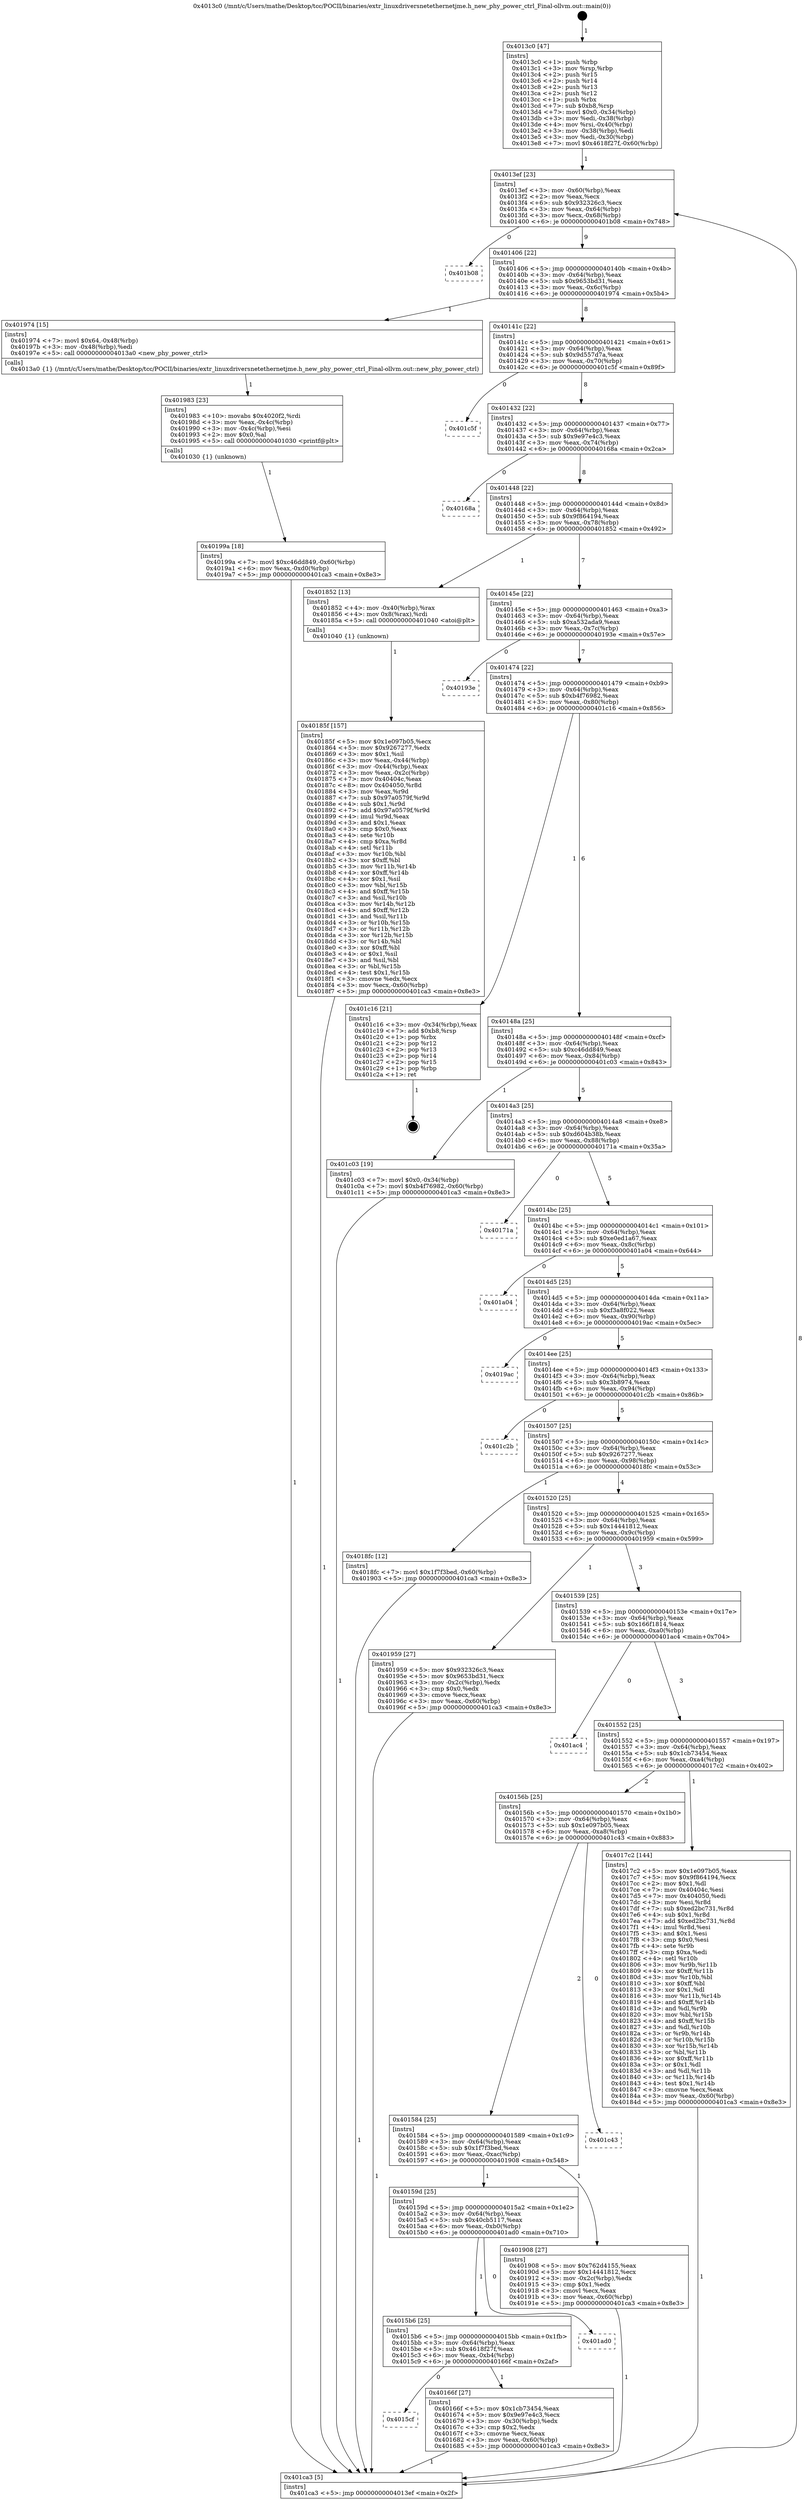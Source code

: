 digraph "0x4013c0" {
  label = "0x4013c0 (/mnt/c/Users/mathe/Desktop/tcc/POCII/binaries/extr_linuxdriversnetethernetjme.h_new_phy_power_ctrl_Final-ollvm.out::main(0))"
  labelloc = "t"
  node[shape=record]

  Entry [label="",width=0.3,height=0.3,shape=circle,fillcolor=black,style=filled]
  "0x4013ef" [label="{
     0x4013ef [23]\l
     | [instrs]\l
     &nbsp;&nbsp;0x4013ef \<+3\>: mov -0x60(%rbp),%eax\l
     &nbsp;&nbsp;0x4013f2 \<+2\>: mov %eax,%ecx\l
     &nbsp;&nbsp;0x4013f4 \<+6\>: sub $0x932326c3,%ecx\l
     &nbsp;&nbsp;0x4013fa \<+3\>: mov %eax,-0x64(%rbp)\l
     &nbsp;&nbsp;0x4013fd \<+3\>: mov %ecx,-0x68(%rbp)\l
     &nbsp;&nbsp;0x401400 \<+6\>: je 0000000000401b08 \<main+0x748\>\l
  }"]
  "0x401b08" [label="{
     0x401b08\l
  }", style=dashed]
  "0x401406" [label="{
     0x401406 [22]\l
     | [instrs]\l
     &nbsp;&nbsp;0x401406 \<+5\>: jmp 000000000040140b \<main+0x4b\>\l
     &nbsp;&nbsp;0x40140b \<+3\>: mov -0x64(%rbp),%eax\l
     &nbsp;&nbsp;0x40140e \<+5\>: sub $0x9653bd31,%eax\l
     &nbsp;&nbsp;0x401413 \<+3\>: mov %eax,-0x6c(%rbp)\l
     &nbsp;&nbsp;0x401416 \<+6\>: je 0000000000401974 \<main+0x5b4\>\l
  }"]
  Exit [label="",width=0.3,height=0.3,shape=circle,fillcolor=black,style=filled,peripheries=2]
  "0x401974" [label="{
     0x401974 [15]\l
     | [instrs]\l
     &nbsp;&nbsp;0x401974 \<+7\>: movl $0x64,-0x48(%rbp)\l
     &nbsp;&nbsp;0x40197b \<+3\>: mov -0x48(%rbp),%edi\l
     &nbsp;&nbsp;0x40197e \<+5\>: call 00000000004013a0 \<new_phy_power_ctrl\>\l
     | [calls]\l
     &nbsp;&nbsp;0x4013a0 \{1\} (/mnt/c/Users/mathe/Desktop/tcc/POCII/binaries/extr_linuxdriversnetethernetjme.h_new_phy_power_ctrl_Final-ollvm.out::new_phy_power_ctrl)\l
  }"]
  "0x40141c" [label="{
     0x40141c [22]\l
     | [instrs]\l
     &nbsp;&nbsp;0x40141c \<+5\>: jmp 0000000000401421 \<main+0x61\>\l
     &nbsp;&nbsp;0x401421 \<+3\>: mov -0x64(%rbp),%eax\l
     &nbsp;&nbsp;0x401424 \<+5\>: sub $0x9d557d7a,%eax\l
     &nbsp;&nbsp;0x401429 \<+3\>: mov %eax,-0x70(%rbp)\l
     &nbsp;&nbsp;0x40142c \<+6\>: je 0000000000401c5f \<main+0x89f\>\l
  }"]
  "0x40199a" [label="{
     0x40199a [18]\l
     | [instrs]\l
     &nbsp;&nbsp;0x40199a \<+7\>: movl $0xc46dd849,-0x60(%rbp)\l
     &nbsp;&nbsp;0x4019a1 \<+6\>: mov %eax,-0xd0(%rbp)\l
     &nbsp;&nbsp;0x4019a7 \<+5\>: jmp 0000000000401ca3 \<main+0x8e3\>\l
  }"]
  "0x401c5f" [label="{
     0x401c5f\l
  }", style=dashed]
  "0x401432" [label="{
     0x401432 [22]\l
     | [instrs]\l
     &nbsp;&nbsp;0x401432 \<+5\>: jmp 0000000000401437 \<main+0x77\>\l
     &nbsp;&nbsp;0x401437 \<+3\>: mov -0x64(%rbp),%eax\l
     &nbsp;&nbsp;0x40143a \<+5\>: sub $0x9e97e4c3,%eax\l
     &nbsp;&nbsp;0x40143f \<+3\>: mov %eax,-0x74(%rbp)\l
     &nbsp;&nbsp;0x401442 \<+6\>: je 000000000040168a \<main+0x2ca\>\l
  }"]
  "0x401983" [label="{
     0x401983 [23]\l
     | [instrs]\l
     &nbsp;&nbsp;0x401983 \<+10\>: movabs $0x4020f2,%rdi\l
     &nbsp;&nbsp;0x40198d \<+3\>: mov %eax,-0x4c(%rbp)\l
     &nbsp;&nbsp;0x401990 \<+3\>: mov -0x4c(%rbp),%esi\l
     &nbsp;&nbsp;0x401993 \<+2\>: mov $0x0,%al\l
     &nbsp;&nbsp;0x401995 \<+5\>: call 0000000000401030 \<printf@plt\>\l
     | [calls]\l
     &nbsp;&nbsp;0x401030 \{1\} (unknown)\l
  }"]
  "0x40168a" [label="{
     0x40168a\l
  }", style=dashed]
  "0x401448" [label="{
     0x401448 [22]\l
     | [instrs]\l
     &nbsp;&nbsp;0x401448 \<+5\>: jmp 000000000040144d \<main+0x8d\>\l
     &nbsp;&nbsp;0x40144d \<+3\>: mov -0x64(%rbp),%eax\l
     &nbsp;&nbsp;0x401450 \<+5\>: sub $0x9f864194,%eax\l
     &nbsp;&nbsp;0x401455 \<+3\>: mov %eax,-0x78(%rbp)\l
     &nbsp;&nbsp;0x401458 \<+6\>: je 0000000000401852 \<main+0x492\>\l
  }"]
  "0x40185f" [label="{
     0x40185f [157]\l
     | [instrs]\l
     &nbsp;&nbsp;0x40185f \<+5\>: mov $0x1e097b05,%ecx\l
     &nbsp;&nbsp;0x401864 \<+5\>: mov $0x9267277,%edx\l
     &nbsp;&nbsp;0x401869 \<+3\>: mov $0x1,%sil\l
     &nbsp;&nbsp;0x40186c \<+3\>: mov %eax,-0x44(%rbp)\l
     &nbsp;&nbsp;0x40186f \<+3\>: mov -0x44(%rbp),%eax\l
     &nbsp;&nbsp;0x401872 \<+3\>: mov %eax,-0x2c(%rbp)\l
     &nbsp;&nbsp;0x401875 \<+7\>: mov 0x40404c,%eax\l
     &nbsp;&nbsp;0x40187c \<+8\>: mov 0x404050,%r8d\l
     &nbsp;&nbsp;0x401884 \<+3\>: mov %eax,%r9d\l
     &nbsp;&nbsp;0x401887 \<+7\>: sub $0x97a0579f,%r9d\l
     &nbsp;&nbsp;0x40188e \<+4\>: sub $0x1,%r9d\l
     &nbsp;&nbsp;0x401892 \<+7\>: add $0x97a0579f,%r9d\l
     &nbsp;&nbsp;0x401899 \<+4\>: imul %r9d,%eax\l
     &nbsp;&nbsp;0x40189d \<+3\>: and $0x1,%eax\l
     &nbsp;&nbsp;0x4018a0 \<+3\>: cmp $0x0,%eax\l
     &nbsp;&nbsp;0x4018a3 \<+4\>: sete %r10b\l
     &nbsp;&nbsp;0x4018a7 \<+4\>: cmp $0xa,%r8d\l
     &nbsp;&nbsp;0x4018ab \<+4\>: setl %r11b\l
     &nbsp;&nbsp;0x4018af \<+3\>: mov %r10b,%bl\l
     &nbsp;&nbsp;0x4018b2 \<+3\>: xor $0xff,%bl\l
     &nbsp;&nbsp;0x4018b5 \<+3\>: mov %r11b,%r14b\l
     &nbsp;&nbsp;0x4018b8 \<+4\>: xor $0xff,%r14b\l
     &nbsp;&nbsp;0x4018bc \<+4\>: xor $0x1,%sil\l
     &nbsp;&nbsp;0x4018c0 \<+3\>: mov %bl,%r15b\l
     &nbsp;&nbsp;0x4018c3 \<+4\>: and $0xff,%r15b\l
     &nbsp;&nbsp;0x4018c7 \<+3\>: and %sil,%r10b\l
     &nbsp;&nbsp;0x4018ca \<+3\>: mov %r14b,%r12b\l
     &nbsp;&nbsp;0x4018cd \<+4\>: and $0xff,%r12b\l
     &nbsp;&nbsp;0x4018d1 \<+3\>: and %sil,%r11b\l
     &nbsp;&nbsp;0x4018d4 \<+3\>: or %r10b,%r15b\l
     &nbsp;&nbsp;0x4018d7 \<+3\>: or %r11b,%r12b\l
     &nbsp;&nbsp;0x4018da \<+3\>: xor %r12b,%r15b\l
     &nbsp;&nbsp;0x4018dd \<+3\>: or %r14b,%bl\l
     &nbsp;&nbsp;0x4018e0 \<+3\>: xor $0xff,%bl\l
     &nbsp;&nbsp;0x4018e3 \<+4\>: or $0x1,%sil\l
     &nbsp;&nbsp;0x4018e7 \<+3\>: and %sil,%bl\l
     &nbsp;&nbsp;0x4018ea \<+3\>: or %bl,%r15b\l
     &nbsp;&nbsp;0x4018ed \<+4\>: test $0x1,%r15b\l
     &nbsp;&nbsp;0x4018f1 \<+3\>: cmovne %edx,%ecx\l
     &nbsp;&nbsp;0x4018f4 \<+3\>: mov %ecx,-0x60(%rbp)\l
     &nbsp;&nbsp;0x4018f7 \<+5\>: jmp 0000000000401ca3 \<main+0x8e3\>\l
  }"]
  "0x401852" [label="{
     0x401852 [13]\l
     | [instrs]\l
     &nbsp;&nbsp;0x401852 \<+4\>: mov -0x40(%rbp),%rax\l
     &nbsp;&nbsp;0x401856 \<+4\>: mov 0x8(%rax),%rdi\l
     &nbsp;&nbsp;0x40185a \<+5\>: call 0000000000401040 \<atoi@plt\>\l
     | [calls]\l
     &nbsp;&nbsp;0x401040 \{1\} (unknown)\l
  }"]
  "0x40145e" [label="{
     0x40145e [22]\l
     | [instrs]\l
     &nbsp;&nbsp;0x40145e \<+5\>: jmp 0000000000401463 \<main+0xa3\>\l
     &nbsp;&nbsp;0x401463 \<+3\>: mov -0x64(%rbp),%eax\l
     &nbsp;&nbsp;0x401466 \<+5\>: sub $0xa532ada9,%eax\l
     &nbsp;&nbsp;0x40146b \<+3\>: mov %eax,-0x7c(%rbp)\l
     &nbsp;&nbsp;0x40146e \<+6\>: je 000000000040193e \<main+0x57e\>\l
  }"]
  "0x4013c0" [label="{
     0x4013c0 [47]\l
     | [instrs]\l
     &nbsp;&nbsp;0x4013c0 \<+1\>: push %rbp\l
     &nbsp;&nbsp;0x4013c1 \<+3\>: mov %rsp,%rbp\l
     &nbsp;&nbsp;0x4013c4 \<+2\>: push %r15\l
     &nbsp;&nbsp;0x4013c6 \<+2\>: push %r14\l
     &nbsp;&nbsp;0x4013c8 \<+2\>: push %r13\l
     &nbsp;&nbsp;0x4013ca \<+2\>: push %r12\l
     &nbsp;&nbsp;0x4013cc \<+1\>: push %rbx\l
     &nbsp;&nbsp;0x4013cd \<+7\>: sub $0xb8,%rsp\l
     &nbsp;&nbsp;0x4013d4 \<+7\>: movl $0x0,-0x34(%rbp)\l
     &nbsp;&nbsp;0x4013db \<+3\>: mov %edi,-0x38(%rbp)\l
     &nbsp;&nbsp;0x4013de \<+4\>: mov %rsi,-0x40(%rbp)\l
     &nbsp;&nbsp;0x4013e2 \<+3\>: mov -0x38(%rbp),%edi\l
     &nbsp;&nbsp;0x4013e5 \<+3\>: mov %edi,-0x30(%rbp)\l
     &nbsp;&nbsp;0x4013e8 \<+7\>: movl $0x4618f27f,-0x60(%rbp)\l
  }"]
  "0x40193e" [label="{
     0x40193e\l
  }", style=dashed]
  "0x401474" [label="{
     0x401474 [22]\l
     | [instrs]\l
     &nbsp;&nbsp;0x401474 \<+5\>: jmp 0000000000401479 \<main+0xb9\>\l
     &nbsp;&nbsp;0x401479 \<+3\>: mov -0x64(%rbp),%eax\l
     &nbsp;&nbsp;0x40147c \<+5\>: sub $0xb4f76982,%eax\l
     &nbsp;&nbsp;0x401481 \<+3\>: mov %eax,-0x80(%rbp)\l
     &nbsp;&nbsp;0x401484 \<+6\>: je 0000000000401c16 \<main+0x856\>\l
  }"]
  "0x401ca3" [label="{
     0x401ca3 [5]\l
     | [instrs]\l
     &nbsp;&nbsp;0x401ca3 \<+5\>: jmp 00000000004013ef \<main+0x2f\>\l
  }"]
  "0x401c16" [label="{
     0x401c16 [21]\l
     | [instrs]\l
     &nbsp;&nbsp;0x401c16 \<+3\>: mov -0x34(%rbp),%eax\l
     &nbsp;&nbsp;0x401c19 \<+7\>: add $0xb8,%rsp\l
     &nbsp;&nbsp;0x401c20 \<+1\>: pop %rbx\l
     &nbsp;&nbsp;0x401c21 \<+2\>: pop %r12\l
     &nbsp;&nbsp;0x401c23 \<+2\>: pop %r13\l
     &nbsp;&nbsp;0x401c25 \<+2\>: pop %r14\l
     &nbsp;&nbsp;0x401c27 \<+2\>: pop %r15\l
     &nbsp;&nbsp;0x401c29 \<+1\>: pop %rbp\l
     &nbsp;&nbsp;0x401c2a \<+1\>: ret\l
  }"]
  "0x40148a" [label="{
     0x40148a [25]\l
     | [instrs]\l
     &nbsp;&nbsp;0x40148a \<+5\>: jmp 000000000040148f \<main+0xcf\>\l
     &nbsp;&nbsp;0x40148f \<+3\>: mov -0x64(%rbp),%eax\l
     &nbsp;&nbsp;0x401492 \<+5\>: sub $0xc46dd849,%eax\l
     &nbsp;&nbsp;0x401497 \<+6\>: mov %eax,-0x84(%rbp)\l
     &nbsp;&nbsp;0x40149d \<+6\>: je 0000000000401c03 \<main+0x843\>\l
  }"]
  "0x4015cf" [label="{
     0x4015cf\l
  }", style=dashed]
  "0x401c03" [label="{
     0x401c03 [19]\l
     | [instrs]\l
     &nbsp;&nbsp;0x401c03 \<+7\>: movl $0x0,-0x34(%rbp)\l
     &nbsp;&nbsp;0x401c0a \<+7\>: movl $0xb4f76982,-0x60(%rbp)\l
     &nbsp;&nbsp;0x401c11 \<+5\>: jmp 0000000000401ca3 \<main+0x8e3\>\l
  }"]
  "0x4014a3" [label="{
     0x4014a3 [25]\l
     | [instrs]\l
     &nbsp;&nbsp;0x4014a3 \<+5\>: jmp 00000000004014a8 \<main+0xe8\>\l
     &nbsp;&nbsp;0x4014a8 \<+3\>: mov -0x64(%rbp),%eax\l
     &nbsp;&nbsp;0x4014ab \<+5\>: sub $0xd604b38b,%eax\l
     &nbsp;&nbsp;0x4014b0 \<+6\>: mov %eax,-0x88(%rbp)\l
     &nbsp;&nbsp;0x4014b6 \<+6\>: je 000000000040171a \<main+0x35a\>\l
  }"]
  "0x40166f" [label="{
     0x40166f [27]\l
     | [instrs]\l
     &nbsp;&nbsp;0x40166f \<+5\>: mov $0x1cb73454,%eax\l
     &nbsp;&nbsp;0x401674 \<+5\>: mov $0x9e97e4c3,%ecx\l
     &nbsp;&nbsp;0x401679 \<+3\>: mov -0x30(%rbp),%edx\l
     &nbsp;&nbsp;0x40167c \<+3\>: cmp $0x2,%edx\l
     &nbsp;&nbsp;0x40167f \<+3\>: cmovne %ecx,%eax\l
     &nbsp;&nbsp;0x401682 \<+3\>: mov %eax,-0x60(%rbp)\l
     &nbsp;&nbsp;0x401685 \<+5\>: jmp 0000000000401ca3 \<main+0x8e3\>\l
  }"]
  "0x40171a" [label="{
     0x40171a\l
  }", style=dashed]
  "0x4014bc" [label="{
     0x4014bc [25]\l
     | [instrs]\l
     &nbsp;&nbsp;0x4014bc \<+5\>: jmp 00000000004014c1 \<main+0x101\>\l
     &nbsp;&nbsp;0x4014c1 \<+3\>: mov -0x64(%rbp),%eax\l
     &nbsp;&nbsp;0x4014c4 \<+5\>: sub $0xe0ed1a67,%eax\l
     &nbsp;&nbsp;0x4014c9 \<+6\>: mov %eax,-0x8c(%rbp)\l
     &nbsp;&nbsp;0x4014cf \<+6\>: je 0000000000401a04 \<main+0x644\>\l
  }"]
  "0x4015b6" [label="{
     0x4015b6 [25]\l
     | [instrs]\l
     &nbsp;&nbsp;0x4015b6 \<+5\>: jmp 00000000004015bb \<main+0x1fb\>\l
     &nbsp;&nbsp;0x4015bb \<+3\>: mov -0x64(%rbp),%eax\l
     &nbsp;&nbsp;0x4015be \<+5\>: sub $0x4618f27f,%eax\l
     &nbsp;&nbsp;0x4015c3 \<+6\>: mov %eax,-0xb4(%rbp)\l
     &nbsp;&nbsp;0x4015c9 \<+6\>: je 000000000040166f \<main+0x2af\>\l
  }"]
  "0x401a04" [label="{
     0x401a04\l
  }", style=dashed]
  "0x4014d5" [label="{
     0x4014d5 [25]\l
     | [instrs]\l
     &nbsp;&nbsp;0x4014d5 \<+5\>: jmp 00000000004014da \<main+0x11a\>\l
     &nbsp;&nbsp;0x4014da \<+3\>: mov -0x64(%rbp),%eax\l
     &nbsp;&nbsp;0x4014dd \<+5\>: sub $0xf3a8f022,%eax\l
     &nbsp;&nbsp;0x4014e2 \<+6\>: mov %eax,-0x90(%rbp)\l
     &nbsp;&nbsp;0x4014e8 \<+6\>: je 00000000004019ac \<main+0x5ec\>\l
  }"]
  "0x401ad0" [label="{
     0x401ad0\l
  }", style=dashed]
  "0x4019ac" [label="{
     0x4019ac\l
  }", style=dashed]
  "0x4014ee" [label="{
     0x4014ee [25]\l
     | [instrs]\l
     &nbsp;&nbsp;0x4014ee \<+5\>: jmp 00000000004014f3 \<main+0x133\>\l
     &nbsp;&nbsp;0x4014f3 \<+3\>: mov -0x64(%rbp),%eax\l
     &nbsp;&nbsp;0x4014f6 \<+5\>: sub $0x3b8974,%eax\l
     &nbsp;&nbsp;0x4014fb \<+6\>: mov %eax,-0x94(%rbp)\l
     &nbsp;&nbsp;0x401501 \<+6\>: je 0000000000401c2b \<main+0x86b\>\l
  }"]
  "0x40159d" [label="{
     0x40159d [25]\l
     | [instrs]\l
     &nbsp;&nbsp;0x40159d \<+5\>: jmp 00000000004015a2 \<main+0x1e2\>\l
     &nbsp;&nbsp;0x4015a2 \<+3\>: mov -0x64(%rbp),%eax\l
     &nbsp;&nbsp;0x4015a5 \<+5\>: sub $0x40cb5117,%eax\l
     &nbsp;&nbsp;0x4015aa \<+6\>: mov %eax,-0xb0(%rbp)\l
     &nbsp;&nbsp;0x4015b0 \<+6\>: je 0000000000401ad0 \<main+0x710\>\l
  }"]
  "0x401c2b" [label="{
     0x401c2b\l
  }", style=dashed]
  "0x401507" [label="{
     0x401507 [25]\l
     | [instrs]\l
     &nbsp;&nbsp;0x401507 \<+5\>: jmp 000000000040150c \<main+0x14c\>\l
     &nbsp;&nbsp;0x40150c \<+3\>: mov -0x64(%rbp),%eax\l
     &nbsp;&nbsp;0x40150f \<+5\>: sub $0x9267277,%eax\l
     &nbsp;&nbsp;0x401514 \<+6\>: mov %eax,-0x98(%rbp)\l
     &nbsp;&nbsp;0x40151a \<+6\>: je 00000000004018fc \<main+0x53c\>\l
  }"]
  "0x401908" [label="{
     0x401908 [27]\l
     | [instrs]\l
     &nbsp;&nbsp;0x401908 \<+5\>: mov $0x762d4155,%eax\l
     &nbsp;&nbsp;0x40190d \<+5\>: mov $0x14441812,%ecx\l
     &nbsp;&nbsp;0x401912 \<+3\>: mov -0x2c(%rbp),%edx\l
     &nbsp;&nbsp;0x401915 \<+3\>: cmp $0x1,%edx\l
     &nbsp;&nbsp;0x401918 \<+3\>: cmovl %ecx,%eax\l
     &nbsp;&nbsp;0x40191b \<+3\>: mov %eax,-0x60(%rbp)\l
     &nbsp;&nbsp;0x40191e \<+5\>: jmp 0000000000401ca3 \<main+0x8e3\>\l
  }"]
  "0x4018fc" [label="{
     0x4018fc [12]\l
     | [instrs]\l
     &nbsp;&nbsp;0x4018fc \<+7\>: movl $0x1f7f3bed,-0x60(%rbp)\l
     &nbsp;&nbsp;0x401903 \<+5\>: jmp 0000000000401ca3 \<main+0x8e3\>\l
  }"]
  "0x401520" [label="{
     0x401520 [25]\l
     | [instrs]\l
     &nbsp;&nbsp;0x401520 \<+5\>: jmp 0000000000401525 \<main+0x165\>\l
     &nbsp;&nbsp;0x401525 \<+3\>: mov -0x64(%rbp),%eax\l
     &nbsp;&nbsp;0x401528 \<+5\>: sub $0x14441812,%eax\l
     &nbsp;&nbsp;0x40152d \<+6\>: mov %eax,-0x9c(%rbp)\l
     &nbsp;&nbsp;0x401533 \<+6\>: je 0000000000401959 \<main+0x599\>\l
  }"]
  "0x401584" [label="{
     0x401584 [25]\l
     | [instrs]\l
     &nbsp;&nbsp;0x401584 \<+5\>: jmp 0000000000401589 \<main+0x1c9\>\l
     &nbsp;&nbsp;0x401589 \<+3\>: mov -0x64(%rbp),%eax\l
     &nbsp;&nbsp;0x40158c \<+5\>: sub $0x1f7f3bed,%eax\l
     &nbsp;&nbsp;0x401591 \<+6\>: mov %eax,-0xac(%rbp)\l
     &nbsp;&nbsp;0x401597 \<+6\>: je 0000000000401908 \<main+0x548\>\l
  }"]
  "0x401959" [label="{
     0x401959 [27]\l
     | [instrs]\l
     &nbsp;&nbsp;0x401959 \<+5\>: mov $0x932326c3,%eax\l
     &nbsp;&nbsp;0x40195e \<+5\>: mov $0x9653bd31,%ecx\l
     &nbsp;&nbsp;0x401963 \<+3\>: mov -0x2c(%rbp),%edx\l
     &nbsp;&nbsp;0x401966 \<+3\>: cmp $0x0,%edx\l
     &nbsp;&nbsp;0x401969 \<+3\>: cmove %ecx,%eax\l
     &nbsp;&nbsp;0x40196c \<+3\>: mov %eax,-0x60(%rbp)\l
     &nbsp;&nbsp;0x40196f \<+5\>: jmp 0000000000401ca3 \<main+0x8e3\>\l
  }"]
  "0x401539" [label="{
     0x401539 [25]\l
     | [instrs]\l
     &nbsp;&nbsp;0x401539 \<+5\>: jmp 000000000040153e \<main+0x17e\>\l
     &nbsp;&nbsp;0x40153e \<+3\>: mov -0x64(%rbp),%eax\l
     &nbsp;&nbsp;0x401541 \<+5\>: sub $0x166f1814,%eax\l
     &nbsp;&nbsp;0x401546 \<+6\>: mov %eax,-0xa0(%rbp)\l
     &nbsp;&nbsp;0x40154c \<+6\>: je 0000000000401ac4 \<main+0x704\>\l
  }"]
  "0x401c43" [label="{
     0x401c43\l
  }", style=dashed]
  "0x401ac4" [label="{
     0x401ac4\l
  }", style=dashed]
  "0x401552" [label="{
     0x401552 [25]\l
     | [instrs]\l
     &nbsp;&nbsp;0x401552 \<+5\>: jmp 0000000000401557 \<main+0x197\>\l
     &nbsp;&nbsp;0x401557 \<+3\>: mov -0x64(%rbp),%eax\l
     &nbsp;&nbsp;0x40155a \<+5\>: sub $0x1cb73454,%eax\l
     &nbsp;&nbsp;0x40155f \<+6\>: mov %eax,-0xa4(%rbp)\l
     &nbsp;&nbsp;0x401565 \<+6\>: je 00000000004017c2 \<main+0x402\>\l
  }"]
  "0x40156b" [label="{
     0x40156b [25]\l
     | [instrs]\l
     &nbsp;&nbsp;0x40156b \<+5\>: jmp 0000000000401570 \<main+0x1b0\>\l
     &nbsp;&nbsp;0x401570 \<+3\>: mov -0x64(%rbp),%eax\l
     &nbsp;&nbsp;0x401573 \<+5\>: sub $0x1e097b05,%eax\l
     &nbsp;&nbsp;0x401578 \<+6\>: mov %eax,-0xa8(%rbp)\l
     &nbsp;&nbsp;0x40157e \<+6\>: je 0000000000401c43 \<main+0x883\>\l
  }"]
  "0x4017c2" [label="{
     0x4017c2 [144]\l
     | [instrs]\l
     &nbsp;&nbsp;0x4017c2 \<+5\>: mov $0x1e097b05,%eax\l
     &nbsp;&nbsp;0x4017c7 \<+5\>: mov $0x9f864194,%ecx\l
     &nbsp;&nbsp;0x4017cc \<+2\>: mov $0x1,%dl\l
     &nbsp;&nbsp;0x4017ce \<+7\>: mov 0x40404c,%esi\l
     &nbsp;&nbsp;0x4017d5 \<+7\>: mov 0x404050,%edi\l
     &nbsp;&nbsp;0x4017dc \<+3\>: mov %esi,%r8d\l
     &nbsp;&nbsp;0x4017df \<+7\>: sub $0xed2bc731,%r8d\l
     &nbsp;&nbsp;0x4017e6 \<+4\>: sub $0x1,%r8d\l
     &nbsp;&nbsp;0x4017ea \<+7\>: add $0xed2bc731,%r8d\l
     &nbsp;&nbsp;0x4017f1 \<+4\>: imul %r8d,%esi\l
     &nbsp;&nbsp;0x4017f5 \<+3\>: and $0x1,%esi\l
     &nbsp;&nbsp;0x4017f8 \<+3\>: cmp $0x0,%esi\l
     &nbsp;&nbsp;0x4017fb \<+4\>: sete %r9b\l
     &nbsp;&nbsp;0x4017ff \<+3\>: cmp $0xa,%edi\l
     &nbsp;&nbsp;0x401802 \<+4\>: setl %r10b\l
     &nbsp;&nbsp;0x401806 \<+3\>: mov %r9b,%r11b\l
     &nbsp;&nbsp;0x401809 \<+4\>: xor $0xff,%r11b\l
     &nbsp;&nbsp;0x40180d \<+3\>: mov %r10b,%bl\l
     &nbsp;&nbsp;0x401810 \<+3\>: xor $0xff,%bl\l
     &nbsp;&nbsp;0x401813 \<+3\>: xor $0x1,%dl\l
     &nbsp;&nbsp;0x401816 \<+3\>: mov %r11b,%r14b\l
     &nbsp;&nbsp;0x401819 \<+4\>: and $0xff,%r14b\l
     &nbsp;&nbsp;0x40181d \<+3\>: and %dl,%r9b\l
     &nbsp;&nbsp;0x401820 \<+3\>: mov %bl,%r15b\l
     &nbsp;&nbsp;0x401823 \<+4\>: and $0xff,%r15b\l
     &nbsp;&nbsp;0x401827 \<+3\>: and %dl,%r10b\l
     &nbsp;&nbsp;0x40182a \<+3\>: or %r9b,%r14b\l
     &nbsp;&nbsp;0x40182d \<+3\>: or %r10b,%r15b\l
     &nbsp;&nbsp;0x401830 \<+3\>: xor %r15b,%r14b\l
     &nbsp;&nbsp;0x401833 \<+3\>: or %bl,%r11b\l
     &nbsp;&nbsp;0x401836 \<+4\>: xor $0xff,%r11b\l
     &nbsp;&nbsp;0x40183a \<+3\>: or $0x1,%dl\l
     &nbsp;&nbsp;0x40183d \<+3\>: and %dl,%r11b\l
     &nbsp;&nbsp;0x401840 \<+3\>: or %r11b,%r14b\l
     &nbsp;&nbsp;0x401843 \<+4\>: test $0x1,%r14b\l
     &nbsp;&nbsp;0x401847 \<+3\>: cmovne %ecx,%eax\l
     &nbsp;&nbsp;0x40184a \<+3\>: mov %eax,-0x60(%rbp)\l
     &nbsp;&nbsp;0x40184d \<+5\>: jmp 0000000000401ca3 \<main+0x8e3\>\l
  }"]
  Entry -> "0x4013c0" [label=" 1"]
  "0x4013ef" -> "0x401b08" [label=" 0"]
  "0x4013ef" -> "0x401406" [label=" 9"]
  "0x401c16" -> Exit [label=" 1"]
  "0x401406" -> "0x401974" [label=" 1"]
  "0x401406" -> "0x40141c" [label=" 8"]
  "0x401c03" -> "0x401ca3" [label=" 1"]
  "0x40141c" -> "0x401c5f" [label=" 0"]
  "0x40141c" -> "0x401432" [label=" 8"]
  "0x40199a" -> "0x401ca3" [label=" 1"]
  "0x401432" -> "0x40168a" [label=" 0"]
  "0x401432" -> "0x401448" [label=" 8"]
  "0x401983" -> "0x40199a" [label=" 1"]
  "0x401448" -> "0x401852" [label=" 1"]
  "0x401448" -> "0x40145e" [label=" 7"]
  "0x401974" -> "0x401983" [label=" 1"]
  "0x40145e" -> "0x40193e" [label=" 0"]
  "0x40145e" -> "0x401474" [label=" 7"]
  "0x401959" -> "0x401ca3" [label=" 1"]
  "0x401474" -> "0x401c16" [label=" 1"]
  "0x401474" -> "0x40148a" [label=" 6"]
  "0x401908" -> "0x401ca3" [label=" 1"]
  "0x40148a" -> "0x401c03" [label=" 1"]
  "0x40148a" -> "0x4014a3" [label=" 5"]
  "0x4018fc" -> "0x401ca3" [label=" 1"]
  "0x4014a3" -> "0x40171a" [label=" 0"]
  "0x4014a3" -> "0x4014bc" [label=" 5"]
  "0x40185f" -> "0x401ca3" [label=" 1"]
  "0x4014bc" -> "0x401a04" [label=" 0"]
  "0x4014bc" -> "0x4014d5" [label=" 5"]
  "0x4017c2" -> "0x401ca3" [label=" 1"]
  "0x4014d5" -> "0x4019ac" [label=" 0"]
  "0x4014d5" -> "0x4014ee" [label=" 5"]
  "0x401ca3" -> "0x4013ef" [label=" 8"]
  "0x4014ee" -> "0x401c2b" [label=" 0"]
  "0x4014ee" -> "0x401507" [label=" 5"]
  "0x40166f" -> "0x401ca3" [label=" 1"]
  "0x401507" -> "0x4018fc" [label=" 1"]
  "0x401507" -> "0x401520" [label=" 4"]
  "0x4015b6" -> "0x4015cf" [label=" 0"]
  "0x401520" -> "0x401959" [label=" 1"]
  "0x401520" -> "0x401539" [label=" 3"]
  "0x401852" -> "0x40185f" [label=" 1"]
  "0x401539" -> "0x401ac4" [label=" 0"]
  "0x401539" -> "0x401552" [label=" 3"]
  "0x40159d" -> "0x4015b6" [label=" 1"]
  "0x401552" -> "0x4017c2" [label=" 1"]
  "0x401552" -> "0x40156b" [label=" 2"]
  "0x40159d" -> "0x401ad0" [label=" 0"]
  "0x40156b" -> "0x401c43" [label=" 0"]
  "0x40156b" -> "0x401584" [label=" 2"]
  "0x4015b6" -> "0x40166f" [label=" 1"]
  "0x401584" -> "0x401908" [label=" 1"]
  "0x401584" -> "0x40159d" [label=" 1"]
  "0x4013c0" -> "0x4013ef" [label=" 1"]
}
